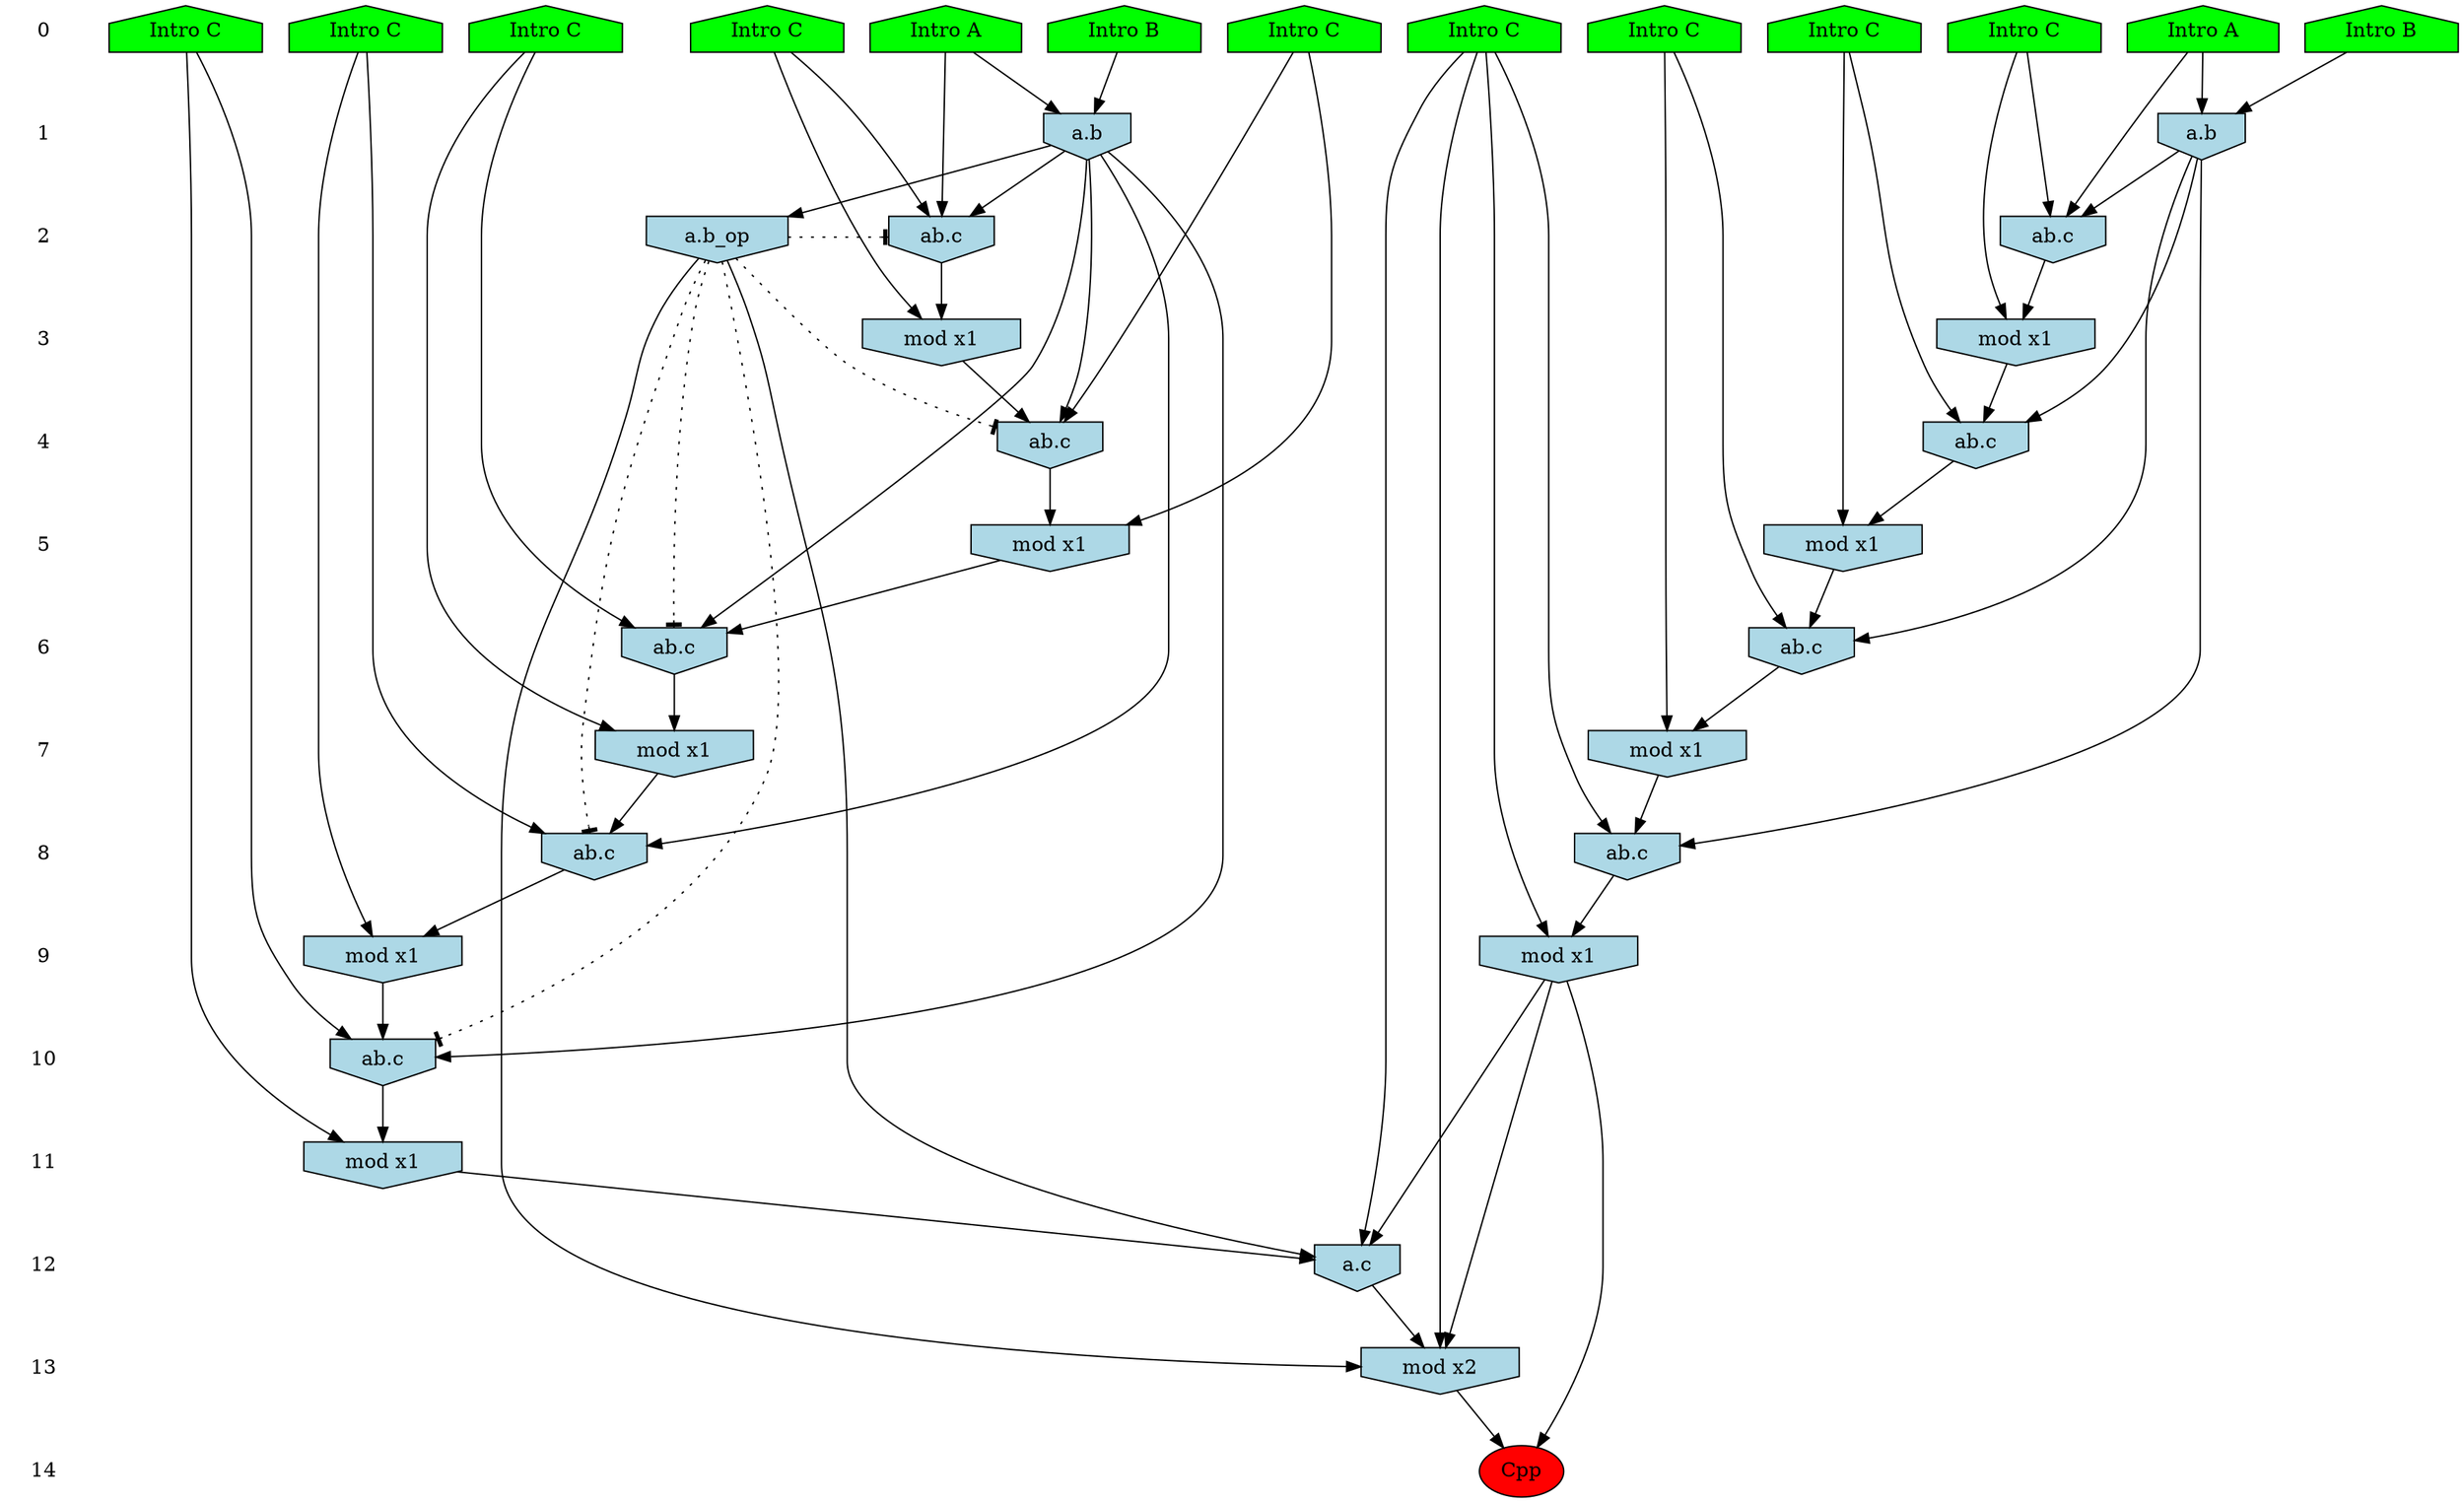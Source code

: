 /* Compression of 2 causal flows obtained in average at 1.654938E+01 t.u */
/* Compressed causal flows were: [2066;3635] */
digraph G{
 ranksep=.5 ; 
{ rank = same ; "0" [shape=plaintext] ; node_1 [label ="Intro A", shape=house, style=filled, fillcolor=green] ;
node_2 [label ="Intro B", shape=house, style=filled, fillcolor=green] ;
node_3 [label ="Intro A", shape=house, style=filled, fillcolor=green] ;
node_4 [label ="Intro B", shape=house, style=filled, fillcolor=green] ;
node_5 [label ="Intro C", shape=house, style=filled, fillcolor=green] ;
node_6 [label ="Intro C", shape=house, style=filled, fillcolor=green] ;
node_7 [label ="Intro C", shape=house, style=filled, fillcolor=green] ;
node_8 [label ="Intro C", shape=house, style=filled, fillcolor=green] ;
node_9 [label ="Intro C", shape=house, style=filled, fillcolor=green] ;
node_10 [label ="Intro C", shape=house, style=filled, fillcolor=green] ;
node_11 [label ="Intro C", shape=house, style=filled, fillcolor=green] ;
node_12 [label ="Intro C", shape=house, style=filled, fillcolor=green] ;
node_13 [label ="Intro C", shape=house, style=filled, fillcolor=green] ;
}
{ rank = same ; "1" [shape=plaintext] ; node_14 [label="a.b", shape=invhouse, style=filled, fillcolor = lightblue] ;
node_20 [label="a.b", shape=invhouse, style=filled, fillcolor = lightblue] ;
}
{ rank = same ; "2" [shape=plaintext] ; node_15 [label="ab.c", shape=invhouse, style=filled, fillcolor = lightblue] ;
node_22 [label="ab.c", shape=invhouse, style=filled, fillcolor = lightblue] ;
node_33 [label="a.b_op", shape=invhouse, style=filled, fillcolor = lightblue] ;
}
{ rank = same ; "3" [shape=plaintext] ; node_16 [label="mod x1", shape=invhouse, style=filled, fillcolor = lightblue] ;
node_23 [label="mod x1", shape=invhouse, style=filled, fillcolor = lightblue] ;
}
{ rank = same ; "4" [shape=plaintext] ; node_17 [label="ab.c", shape=invhouse, style=filled, fillcolor = lightblue] ;
node_25 [label="ab.c", shape=invhouse, style=filled, fillcolor = lightblue] ;
}
{ rank = same ; "5" [shape=plaintext] ; node_18 [label="mod x1", shape=invhouse, style=filled, fillcolor = lightblue] ;
node_26 [label="mod x1", shape=invhouse, style=filled, fillcolor = lightblue] ;
}
{ rank = same ; "6" [shape=plaintext] ; node_19 [label="ab.c", shape=invhouse, style=filled, fillcolor = lightblue] ;
node_28 [label="ab.c", shape=invhouse, style=filled, fillcolor = lightblue] ;
}
{ rank = same ; "7" [shape=plaintext] ; node_21 [label="mod x1", shape=invhouse, style=filled, fillcolor = lightblue] ;
node_29 [label="mod x1", shape=invhouse, style=filled, fillcolor = lightblue] ;
}
{ rank = same ; "8" [shape=plaintext] ; node_24 [label="ab.c", shape=invhouse, style=filled, fillcolor = lightblue] ;
node_31 [label="ab.c", shape=invhouse, style=filled, fillcolor = lightblue] ;
}
{ rank = same ; "9" [shape=plaintext] ; node_27 [label="mod x1", shape=invhouse, style=filled, fillcolor = lightblue] ;
node_32 [label="mod x1", shape=invhouse, style=filled, fillcolor = lightblue] ;
}
{ rank = same ; "10" [shape=plaintext] ; node_30 [label="ab.c", shape=invhouse, style=filled, fillcolor = lightblue] ;
}
{ rank = same ; "11" [shape=plaintext] ; node_34 [label="mod x1", shape=invhouse, style=filled, fillcolor = lightblue] ;
}
{ rank = same ; "12" [shape=plaintext] ; node_35 [label="a.c", shape=invhouse, style=filled, fillcolor = lightblue] ;
}
{ rank = same ; "13" [shape=plaintext] ; node_36 [label="mod x2", shape=invhouse, style=filled, fillcolor = lightblue] ;
}
{ rank = same ; "14" [shape=plaintext] ; node_37 [label ="Cpp", style=filled, fillcolor=red] ;
}
"0" -> "1" [style="invis"]; 
"1" -> "2" [style="invis"]; 
"2" -> "3" [style="invis"]; 
"3" -> "4" [style="invis"]; 
"4" -> "5" [style="invis"]; 
"5" -> "6" [style="invis"]; 
"6" -> "7" [style="invis"]; 
"7" -> "8" [style="invis"]; 
"8" -> "9" [style="invis"]; 
"9" -> "10" [style="invis"]; 
"10" -> "11" [style="invis"]; 
"11" -> "12" [style="invis"]; 
"12" -> "13" [style="invis"]; 
"13" -> "14" [style="invis"]; 
node_1 -> node_14
node_2 -> node_14
node_1 -> node_15
node_12 -> node_15
node_14 -> node_15
node_12 -> node_16
node_15 -> node_16
node_8 -> node_17
node_14 -> node_17
node_16 -> node_17
node_8 -> node_18
node_17 -> node_18
node_9 -> node_19
node_14 -> node_19
node_18 -> node_19
node_3 -> node_20
node_4 -> node_20
node_9 -> node_21
node_19 -> node_21
node_3 -> node_22
node_13 -> node_22
node_20 -> node_22
node_13 -> node_23
node_22 -> node_23
node_7 -> node_24
node_14 -> node_24
node_21 -> node_24
node_10 -> node_25
node_20 -> node_25
node_23 -> node_25
node_10 -> node_26
node_25 -> node_26
node_7 -> node_27
node_24 -> node_27
node_5 -> node_28
node_20 -> node_28
node_26 -> node_28
node_5 -> node_29
node_28 -> node_29
node_6 -> node_30
node_14 -> node_30
node_27 -> node_30
node_11 -> node_31
node_20 -> node_31
node_29 -> node_31
node_11 -> node_32
node_31 -> node_32
node_14 -> node_33
node_6 -> node_34
node_30 -> node_34
node_11 -> node_35
node_32 -> node_35
node_33 -> node_35
node_34 -> node_35
node_11 -> node_36
node_32 -> node_36
node_33 -> node_36
node_35 -> node_36
node_32 -> node_37
node_36 -> node_37
node_33 -> node_30 [style=dotted, arrowhead = tee] 
node_33 -> node_24 [style=dotted, arrowhead = tee] 
node_33 -> node_19 [style=dotted, arrowhead = tee] 
node_33 -> node_17 [style=dotted, arrowhead = tee] 
node_33 -> node_15 [style=dotted, arrowhead = tee] 
}
/*
 Dot generation time: 0.000174
*/